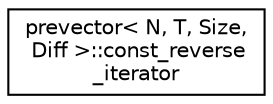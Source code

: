 digraph "Graphical Class Hierarchy"
{
 // LATEX_PDF_SIZE
  edge [fontname="Helvetica",fontsize="10",labelfontname="Helvetica",labelfontsize="10"];
  node [fontname="Helvetica",fontsize="10",shape=record];
  rankdir="LR";
  Node0 [label="prevector\< N, T, Size,\l Diff \>::const_reverse\l_iterator",height=0.2,width=0.4,color="black", fillcolor="white", style="filled",URL="$classprevector_1_1const__reverse__iterator.html",tooltip=" "];
}
